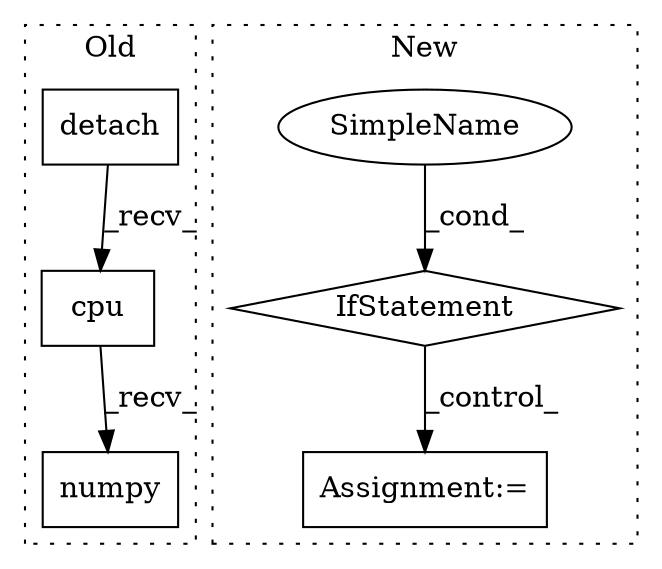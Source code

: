 digraph G {
subgraph cluster0 {
1 [label="detach" a="32" s="1472" l="8" shape="box"];
5 [label="numpy" a="32" s="1487" l="7" shape="box"];
6 [label="cpu" a="32" s="1481" l="5" shape="box"];
label = "Old";
style="dotted";
}
subgraph cluster1 {
2 [label="IfStatement" a="25" s="1728,1753" l="4,2" shape="diamond"];
3 [label="Assignment:=" a="7" s="1884" l="19" shape="box"];
4 [label="SimpleName" a="42" s="" l="" shape="ellipse"];
label = "New";
style="dotted";
}
1 -> 6 [label="_recv_"];
2 -> 3 [label="_control_"];
4 -> 2 [label="_cond_"];
6 -> 5 [label="_recv_"];
}
